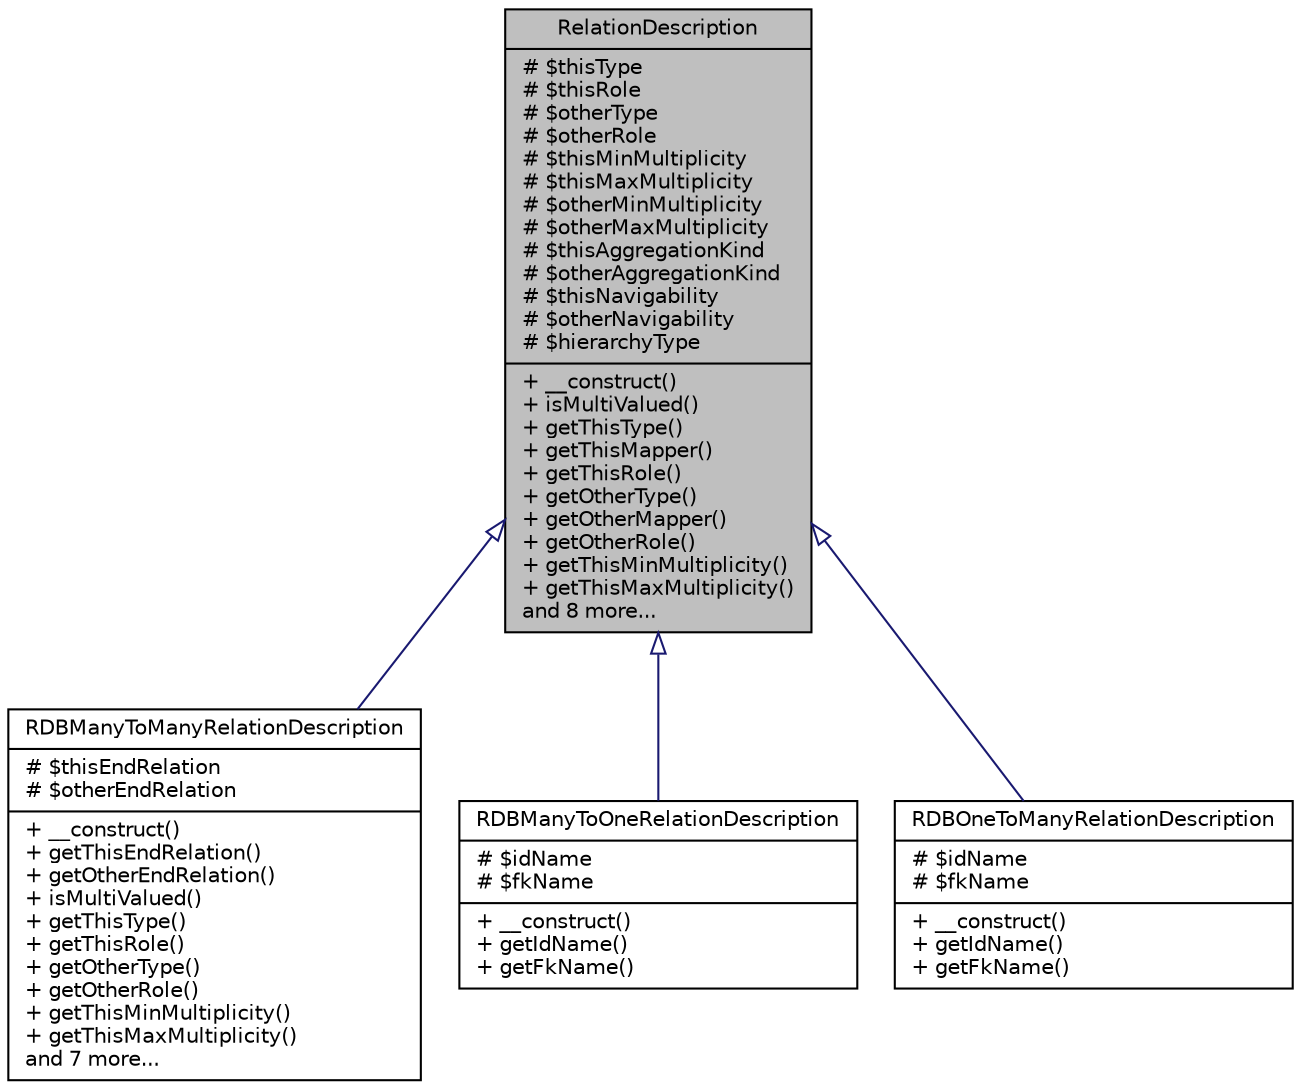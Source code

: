 digraph "RelationDescription"
{
  edge [fontname="Helvetica",fontsize="10",labelfontname="Helvetica",labelfontsize="10"];
  node [fontname="Helvetica",fontsize="10",shape=record];
  Node0 [label="{RelationDescription\n|# $thisType\l# $thisRole\l# $otherType\l# $otherRole\l# $thisMinMultiplicity\l# $thisMaxMultiplicity\l# $otherMinMultiplicity\l# $otherMaxMultiplicity\l# $thisAggregationKind\l# $otherAggregationKind\l# $thisNavigability\l# $otherNavigability\l# $hierarchyType\l|+ __construct()\l+ isMultiValued()\l+ getThisType()\l+ getThisMapper()\l+ getThisRole()\l+ getOtherType()\l+ getOtherMapper()\l+ getOtherRole()\l+ getThisMinMultiplicity()\l+ getThisMaxMultiplicity()\land 8 more...\l}",height=0.2,width=0.4,color="black", fillcolor="grey75", style="filled", fontcolor="black"];
  Node0 -> Node1 [dir="back",color="midnightblue",fontsize="10",style="solid",arrowtail="onormal",fontname="Helvetica"];
  Node1 [label="{RDBManyToManyRelationDescription\n|# $thisEndRelation\l# $otherEndRelation\l|+ __construct()\l+ getThisEndRelation()\l+ getOtherEndRelation()\l+ isMultiValued()\l+ getThisType()\l+ getThisRole()\l+ getOtherType()\l+ getOtherRole()\l+ getThisMinMultiplicity()\l+ getThisMaxMultiplicity()\land 7 more...\l}",height=0.2,width=0.4,color="black", fillcolor="white", style="filled",URL="$classwcmf_1_1lib_1_1model_1_1mapper_1_1_r_d_b_many_to_many_relation_description.html",tooltip="Instances of RDBManyToManyRelationDescription describe a many to many relation from &#39;this&#39; end to &#39;ot..."];
  Node0 -> Node2 [dir="back",color="midnightblue",fontsize="10",style="solid",arrowtail="onormal",fontname="Helvetica"];
  Node2 [label="{RDBManyToOneRelationDescription\n|# $idName\l# $fkName\l|+ __construct()\l+ getIdName()\l+ getFkName()\l}",height=0.2,width=0.4,color="black", fillcolor="white", style="filled",URL="$classwcmf_1_1lib_1_1model_1_1mapper_1_1_r_d_b_many_to_one_relation_description.html",tooltip="Instances of RDBManyToOneRelationDescription describe a many to one relation from &#39;this&#39; end (many) t..."];
  Node0 -> Node3 [dir="back",color="midnightblue",fontsize="10",style="solid",arrowtail="onormal",fontname="Helvetica"];
  Node3 [label="{RDBOneToManyRelationDescription\n|# $idName\l# $fkName\l|+ __construct()\l+ getIdName()\l+ getFkName()\l}",height=0.2,width=0.4,color="black", fillcolor="white", style="filled",URL="$classwcmf_1_1lib_1_1model_1_1mapper_1_1_r_d_b_one_to_many_relation_description.html",tooltip="Instances of RDBOneToManyRelationDescription describe a one to many relation from &#39;this&#39; end (one) to..."];
}
